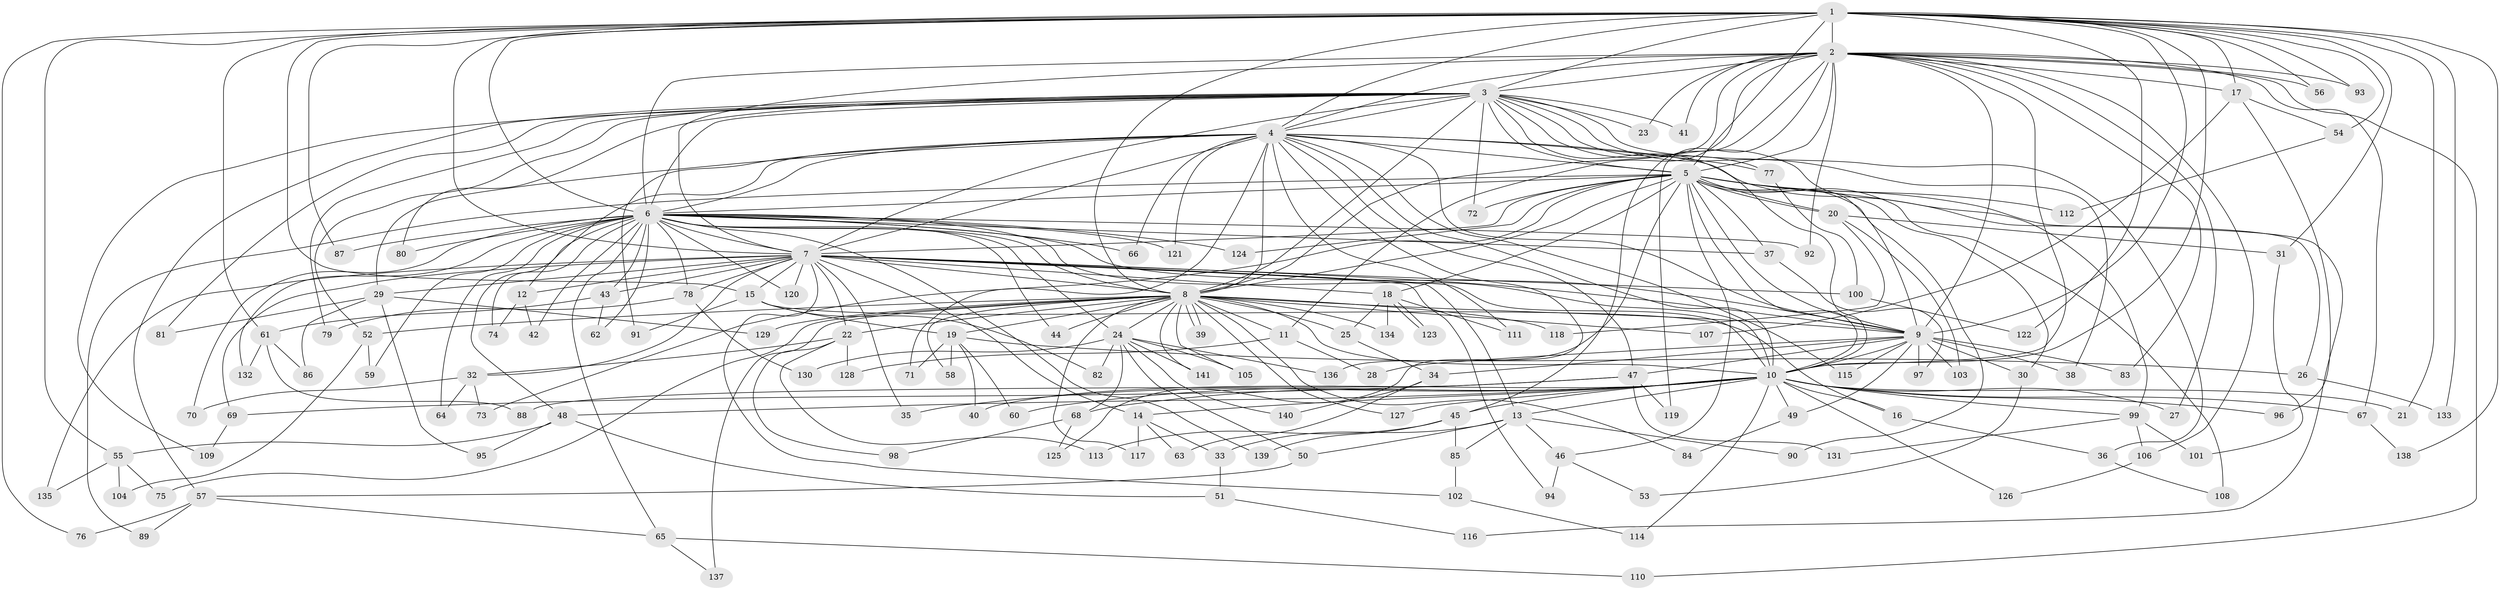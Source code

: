 // Generated by graph-tools (version 1.1) at 2025/46/03/09/25 04:46:01]
// undirected, 141 vertices, 307 edges
graph export_dot {
graph [start="1"]
  node [color=gray90,style=filled];
  1;
  2;
  3;
  4;
  5;
  6;
  7;
  8;
  9;
  10;
  11;
  12;
  13;
  14;
  15;
  16;
  17;
  18;
  19;
  20;
  21;
  22;
  23;
  24;
  25;
  26;
  27;
  28;
  29;
  30;
  31;
  32;
  33;
  34;
  35;
  36;
  37;
  38;
  39;
  40;
  41;
  42;
  43;
  44;
  45;
  46;
  47;
  48;
  49;
  50;
  51;
  52;
  53;
  54;
  55;
  56;
  57;
  58;
  59;
  60;
  61;
  62;
  63;
  64;
  65;
  66;
  67;
  68;
  69;
  70;
  71;
  72;
  73;
  74;
  75;
  76;
  77;
  78;
  79;
  80;
  81;
  82;
  83;
  84;
  85;
  86;
  87;
  88;
  89;
  90;
  91;
  92;
  93;
  94;
  95;
  96;
  97;
  98;
  99;
  100;
  101;
  102;
  103;
  104;
  105;
  106;
  107;
  108;
  109;
  110;
  111;
  112;
  113;
  114;
  115;
  116;
  117;
  118;
  119;
  120;
  121;
  122;
  123;
  124;
  125;
  126;
  127;
  128;
  129;
  130;
  131;
  132;
  133;
  134;
  135;
  136;
  137;
  138;
  139;
  140;
  141;
  1 -- 2;
  1 -- 3;
  1 -- 4;
  1 -- 5;
  1 -- 6;
  1 -- 7;
  1 -- 8;
  1 -- 9;
  1 -- 10;
  1 -- 15;
  1 -- 17;
  1 -- 21;
  1 -- 31;
  1 -- 54;
  1 -- 55;
  1 -- 56;
  1 -- 61;
  1 -- 76;
  1 -- 87;
  1 -- 93;
  1 -- 122;
  1 -- 133;
  1 -- 138;
  2 -- 3;
  2 -- 4;
  2 -- 5;
  2 -- 6;
  2 -- 7;
  2 -- 8;
  2 -- 9;
  2 -- 10;
  2 -- 11;
  2 -- 17;
  2 -- 23;
  2 -- 27;
  2 -- 41;
  2 -- 45;
  2 -- 56;
  2 -- 67;
  2 -- 83;
  2 -- 92;
  2 -- 93;
  2 -- 106;
  2 -- 110;
  2 -- 119;
  3 -- 4;
  3 -- 5;
  3 -- 6;
  3 -- 7;
  3 -- 8;
  3 -- 9;
  3 -- 10;
  3 -- 23;
  3 -- 36;
  3 -- 38;
  3 -- 41;
  3 -- 52;
  3 -- 57;
  3 -- 72;
  3 -- 77;
  3 -- 79;
  3 -- 80;
  3 -- 81;
  3 -- 109;
  4 -- 5;
  4 -- 6;
  4 -- 7;
  4 -- 8;
  4 -- 9;
  4 -- 10;
  4 -- 12;
  4 -- 29;
  4 -- 47;
  4 -- 66;
  4 -- 71;
  4 -- 77;
  4 -- 91;
  4 -- 99;
  4 -- 111;
  4 -- 115;
  4 -- 121;
  4 -- 125;
  5 -- 6;
  5 -- 7;
  5 -- 8;
  5 -- 9;
  5 -- 10;
  5 -- 18;
  5 -- 20;
  5 -- 20;
  5 -- 26;
  5 -- 30;
  5 -- 37;
  5 -- 46;
  5 -- 72;
  5 -- 73;
  5 -- 89;
  5 -- 90;
  5 -- 108;
  5 -- 112;
  5 -- 116;
  5 -- 124;
  5 -- 136;
  6 -- 7;
  6 -- 8;
  6 -- 9;
  6 -- 10;
  6 -- 24;
  6 -- 37;
  6 -- 42;
  6 -- 43;
  6 -- 44;
  6 -- 48;
  6 -- 59;
  6 -- 62;
  6 -- 64;
  6 -- 65;
  6 -- 66;
  6 -- 70;
  6 -- 74;
  6 -- 78;
  6 -- 80;
  6 -- 87;
  6 -- 92;
  6 -- 120;
  6 -- 121;
  6 -- 124;
  6 -- 132;
  6 -- 139;
  7 -- 8;
  7 -- 9;
  7 -- 10;
  7 -- 12;
  7 -- 13;
  7 -- 14;
  7 -- 15;
  7 -- 18;
  7 -- 22;
  7 -- 29;
  7 -- 32;
  7 -- 35;
  7 -- 43;
  7 -- 69;
  7 -- 78;
  7 -- 94;
  7 -- 100;
  7 -- 102;
  7 -- 120;
  7 -- 135;
  8 -- 9;
  8 -- 10;
  8 -- 11;
  8 -- 19;
  8 -- 22;
  8 -- 24;
  8 -- 25;
  8 -- 39;
  8 -- 39;
  8 -- 44;
  8 -- 52;
  8 -- 58;
  8 -- 75;
  8 -- 84;
  8 -- 105;
  8 -- 107;
  8 -- 117;
  8 -- 118;
  8 -- 127;
  8 -- 129;
  8 -- 134;
  8 -- 137;
  8 -- 141;
  9 -- 10;
  9 -- 28;
  9 -- 30;
  9 -- 34;
  9 -- 38;
  9 -- 47;
  9 -- 49;
  9 -- 83;
  9 -- 97;
  9 -- 103;
  9 -- 115;
  10 -- 13;
  10 -- 14;
  10 -- 16;
  10 -- 21;
  10 -- 27;
  10 -- 35;
  10 -- 40;
  10 -- 45;
  10 -- 48;
  10 -- 49;
  10 -- 60;
  10 -- 67;
  10 -- 68;
  10 -- 96;
  10 -- 99;
  10 -- 114;
  10 -- 126;
  10 -- 127;
  11 -- 28;
  11 -- 128;
  12 -- 42;
  12 -- 74;
  13 -- 33;
  13 -- 46;
  13 -- 50;
  13 -- 85;
  13 -- 90;
  14 -- 33;
  14 -- 63;
  14 -- 117;
  15 -- 16;
  15 -- 19;
  15 -- 82;
  15 -- 91;
  16 -- 36;
  17 -- 54;
  17 -- 96;
  17 -- 107;
  18 -- 25;
  18 -- 111;
  18 -- 123;
  18 -- 123;
  18 -- 134;
  19 -- 26;
  19 -- 40;
  19 -- 58;
  19 -- 60;
  19 -- 71;
  20 -- 31;
  20 -- 103;
  20 -- 118;
  22 -- 32;
  22 -- 98;
  22 -- 113;
  22 -- 128;
  24 -- 50;
  24 -- 68;
  24 -- 82;
  24 -- 105;
  24 -- 130;
  24 -- 136;
  24 -- 140;
  24 -- 141;
  25 -- 34;
  26 -- 133;
  29 -- 81;
  29 -- 86;
  29 -- 95;
  29 -- 129;
  30 -- 53;
  31 -- 101;
  32 -- 64;
  32 -- 70;
  32 -- 73;
  33 -- 51;
  34 -- 63;
  34 -- 140;
  36 -- 108;
  37 -- 97;
  43 -- 61;
  43 -- 62;
  45 -- 85;
  45 -- 113;
  45 -- 139;
  46 -- 53;
  46 -- 94;
  47 -- 69;
  47 -- 88;
  47 -- 119;
  47 -- 131;
  48 -- 51;
  48 -- 55;
  48 -- 95;
  49 -- 84;
  50 -- 57;
  51 -- 116;
  52 -- 59;
  52 -- 104;
  54 -- 112;
  55 -- 75;
  55 -- 104;
  55 -- 135;
  57 -- 65;
  57 -- 76;
  57 -- 89;
  61 -- 86;
  61 -- 88;
  61 -- 132;
  65 -- 110;
  65 -- 137;
  67 -- 138;
  68 -- 98;
  68 -- 125;
  69 -- 109;
  77 -- 100;
  78 -- 79;
  78 -- 130;
  85 -- 102;
  99 -- 101;
  99 -- 106;
  99 -- 131;
  100 -- 122;
  102 -- 114;
  106 -- 126;
}
